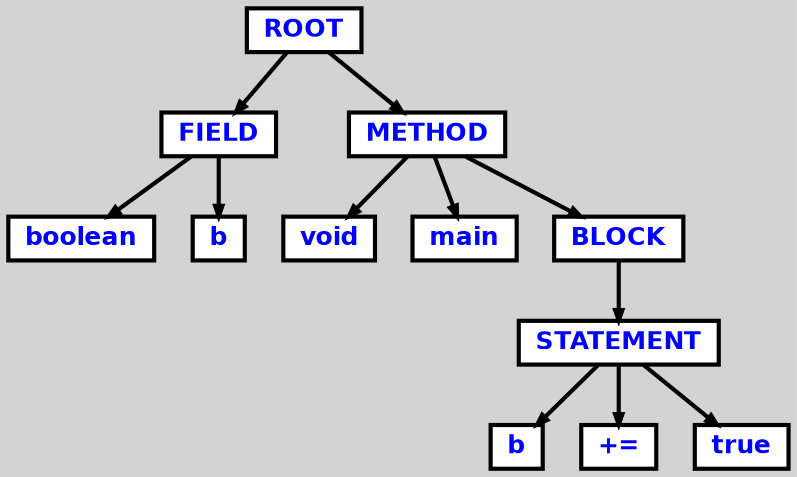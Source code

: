 digraph {

	ordering=out;
	ranksep=.4;
	bgcolor="lightgrey"; node [shape=box, fixedsize=false, fontsize=12, fontname="Helvetica-bold", fontcolor="blue"
		width=.25, height=.25, color="black", fillcolor="white", style="filled, solid, bold"];
	edge [arrowsize=.5, color="black", style="bold"]

  n0 [label="ROOT"];
  n1 [label="FIELD"];
  n1 [label="FIELD"];
  n2 [label="boolean"];
  n3 [label="b"];
  n4 [label="METHOD"];
  n4 [label="METHOD"];
  n5 [label="void"];
  n6 [label="main"];
  n7 [label="BLOCK"];
  n7 [label="BLOCK"];
  n8 [label="STATEMENT"];
  n8 [label="STATEMENT"];
  n9 [label="b"];
  n10 [label="+="];
  n11 [label="true"];

  n0 -> n1 // "ROOT" -> "FIELD"
  n1 -> n2 // "FIELD" -> "boolean"
  n1 -> n3 // "FIELD" -> "b"
  n0 -> n4 // "ROOT" -> "METHOD"
  n4 -> n5 // "METHOD" -> "void"
  n4 -> n6 // "METHOD" -> "main"
  n4 -> n7 // "METHOD" -> "BLOCK"
  n7 -> n8 // "BLOCK" -> "STATEMENT"
  n8 -> n9 // "STATEMENT" -> "b"
  n8 -> n10 // "STATEMENT" -> "+="
  n8 -> n11 // "STATEMENT" -> "true"

}

